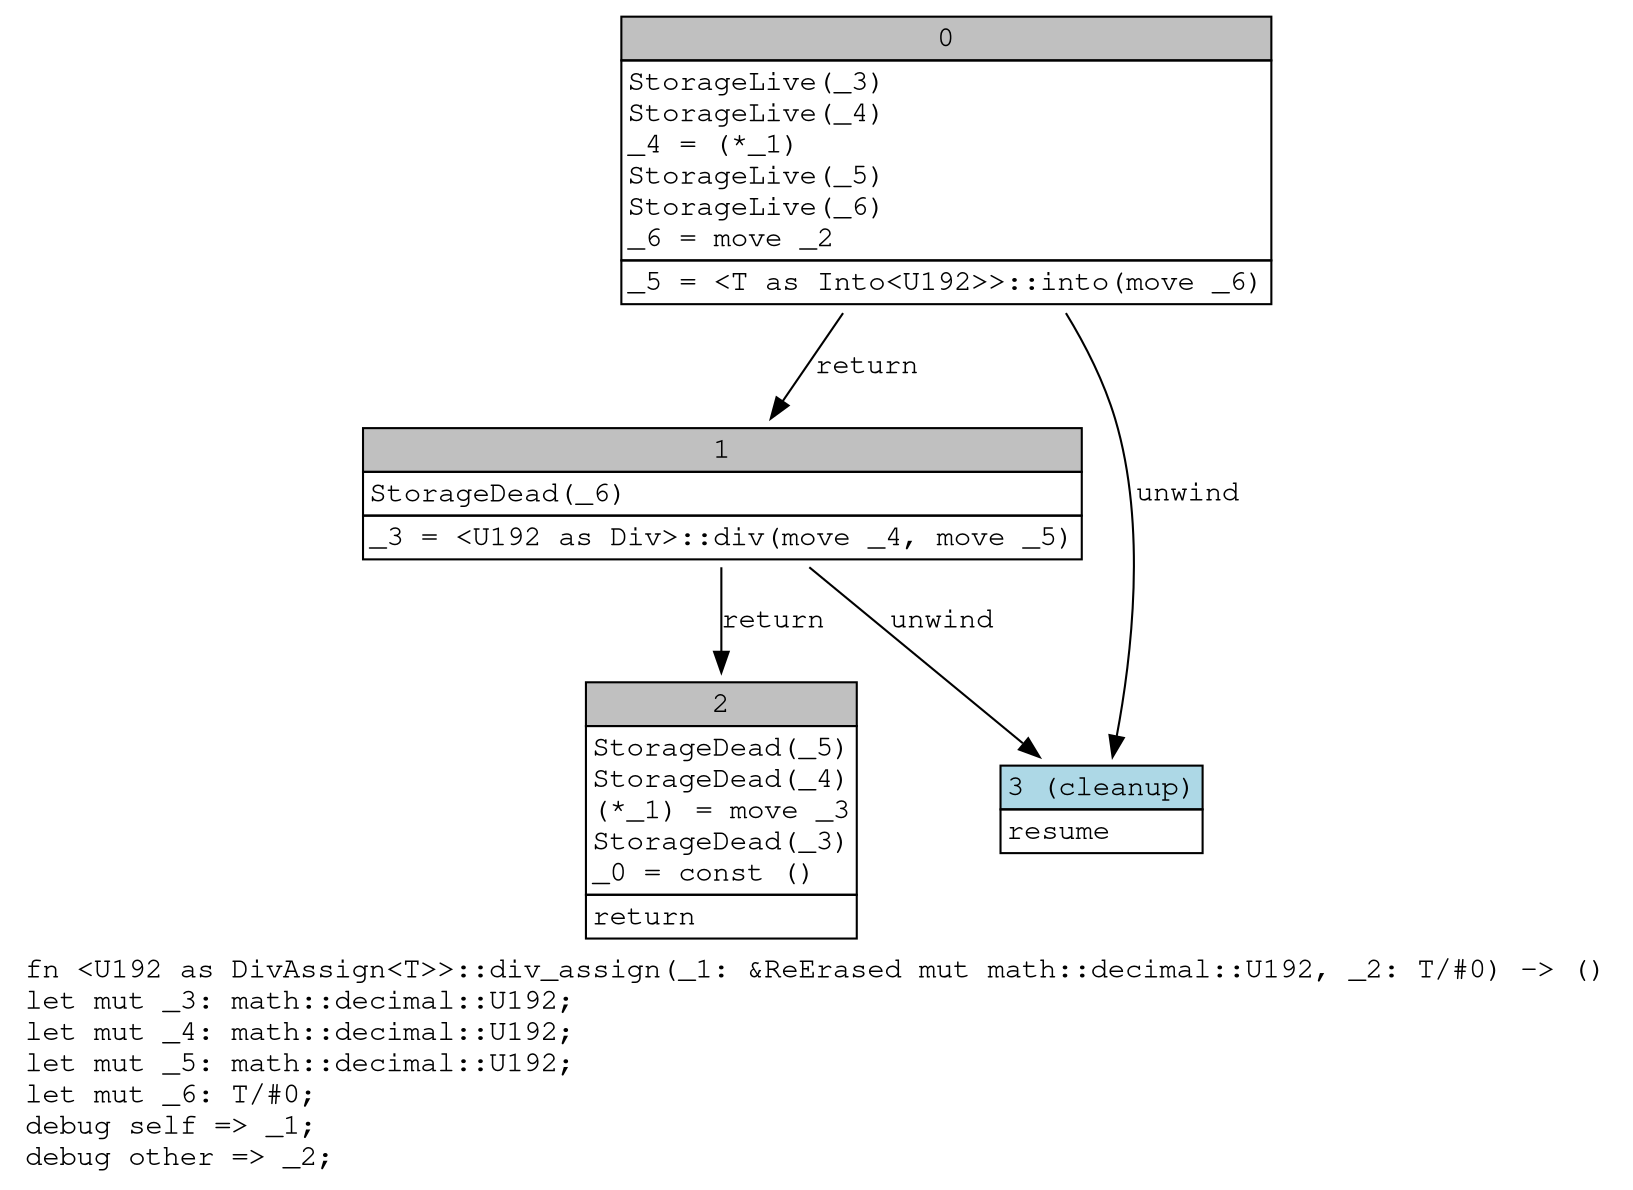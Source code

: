 digraph Mir_0_941 {
    graph [fontname="Courier, monospace"];
    node [fontname="Courier, monospace"];
    edge [fontname="Courier, monospace"];
    label=<fn &lt;U192 as DivAssign&lt;T&gt;&gt;::div_assign(_1: &amp;ReErased mut math::decimal::U192, _2: T/#0) -&gt; ()<br align="left"/>let mut _3: math::decimal::U192;<br align="left"/>let mut _4: math::decimal::U192;<br align="left"/>let mut _5: math::decimal::U192;<br align="left"/>let mut _6: T/#0;<br align="left"/>debug self =&gt; _1;<br align="left"/>debug other =&gt; _2;<br align="left"/>>;
    bb0__0_941 [shape="none", label=<<table border="0" cellborder="1" cellspacing="0"><tr><td bgcolor="gray" align="center" colspan="1">0</td></tr><tr><td align="left" balign="left">StorageLive(_3)<br/>StorageLive(_4)<br/>_4 = (*_1)<br/>StorageLive(_5)<br/>StorageLive(_6)<br/>_6 = move _2<br/></td></tr><tr><td align="left">_5 = &lt;T as Into&lt;U192&gt;&gt;::into(move _6)</td></tr></table>>];
    bb1__0_941 [shape="none", label=<<table border="0" cellborder="1" cellspacing="0"><tr><td bgcolor="gray" align="center" colspan="1">1</td></tr><tr><td align="left" balign="left">StorageDead(_6)<br/></td></tr><tr><td align="left">_3 = &lt;U192 as Div&gt;::div(move _4, move _5)</td></tr></table>>];
    bb2__0_941 [shape="none", label=<<table border="0" cellborder="1" cellspacing="0"><tr><td bgcolor="gray" align="center" colspan="1">2</td></tr><tr><td align="left" balign="left">StorageDead(_5)<br/>StorageDead(_4)<br/>(*_1) = move _3<br/>StorageDead(_3)<br/>_0 = const ()<br/></td></tr><tr><td align="left">return</td></tr></table>>];
    bb3__0_941 [shape="none", label=<<table border="0" cellborder="1" cellspacing="0"><tr><td bgcolor="lightblue" align="center" colspan="1">3 (cleanup)</td></tr><tr><td align="left">resume</td></tr></table>>];
    bb0__0_941 -> bb1__0_941 [label="return"];
    bb0__0_941 -> bb3__0_941 [label="unwind"];
    bb1__0_941 -> bb2__0_941 [label="return"];
    bb1__0_941 -> bb3__0_941 [label="unwind"];
}
